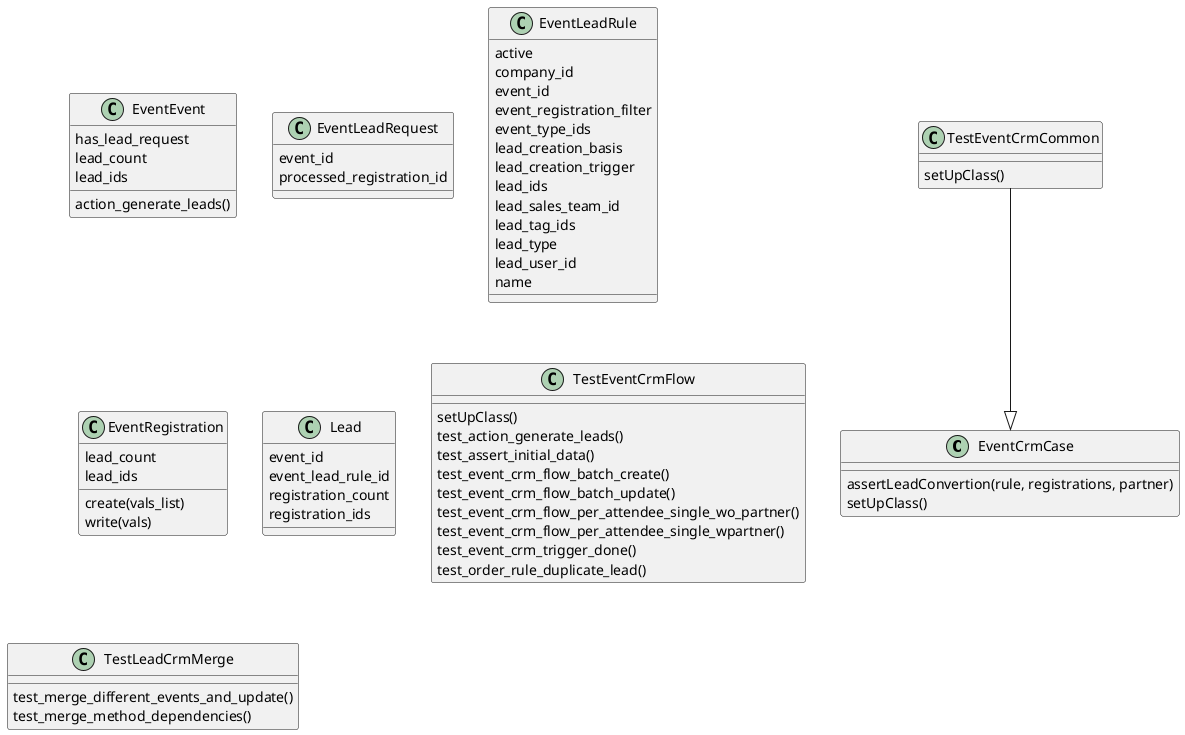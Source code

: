 @startuml classes_event_crm
set namespaceSeparator none
class "EventCrmCase" as odoo_src.odoo.addons.event_crm.tests.common.EventCrmCase {
  assertLeadConvertion(rule, registrations, partner)
  setUpClass()
}
class "EventEvent" as odoo_src.odoo.addons.event_crm.models.event_event.EventEvent {
  has_lead_request
  lead_count
  lead_ids
  action_generate_leads()
}
class "EventLeadRequest" as odoo_src.odoo.addons.event_crm.models.event_lead_request.EventLeadRequest {
  event_id
  processed_registration_id
}
class "EventLeadRule" as odoo_src.odoo.addons.event_crm.models.event_lead_rule.EventLeadRule {
  active
  company_id
  event_id
  event_registration_filter
  event_type_ids
  lead_creation_basis
  lead_creation_trigger
  lead_ids
  lead_sales_team_id
  lead_tag_ids
  lead_type
  lead_user_id
  name
}
class "EventRegistration" as odoo_src.odoo.addons.event_crm.models.event_registration.EventRegistration {
  lead_count
  lead_ids
  create(vals_list)
  write(vals)
}
class "Lead" as odoo_src.odoo.addons.event_crm.models.crm_lead.Lead {
  event_id
  event_lead_rule_id
  registration_count
  registration_ids
}
class "TestEventCrmCommon" as odoo_src.odoo.addons.event_crm.tests.common.TestEventCrmCommon {
  setUpClass()
}
class "TestEventCrmFlow" as odoo_src.odoo.addons.event_crm.tests.test_event_crm_flow.TestEventCrmFlow {
  setUpClass()
  test_action_generate_leads()
  test_assert_initial_data()
  test_event_crm_flow_batch_create()
  test_event_crm_flow_batch_update()
  test_event_crm_flow_per_attendee_single_wo_partner()
  test_event_crm_flow_per_attendee_single_wpartner()
  test_event_crm_trigger_done()
  test_order_rule_duplicate_lead()
}
class "TestLeadCrmMerge" as odoo_src.odoo.addons.event_crm.tests.test_crm_lead_merge.TestLeadCrmMerge {
  test_merge_different_events_and_update()
  test_merge_method_dependencies()
}
odoo_src.odoo.addons.event_crm.tests.common.TestEventCrmCommon --|> odoo_src.odoo.addons.event_crm.tests.common.EventCrmCase
@enduml
